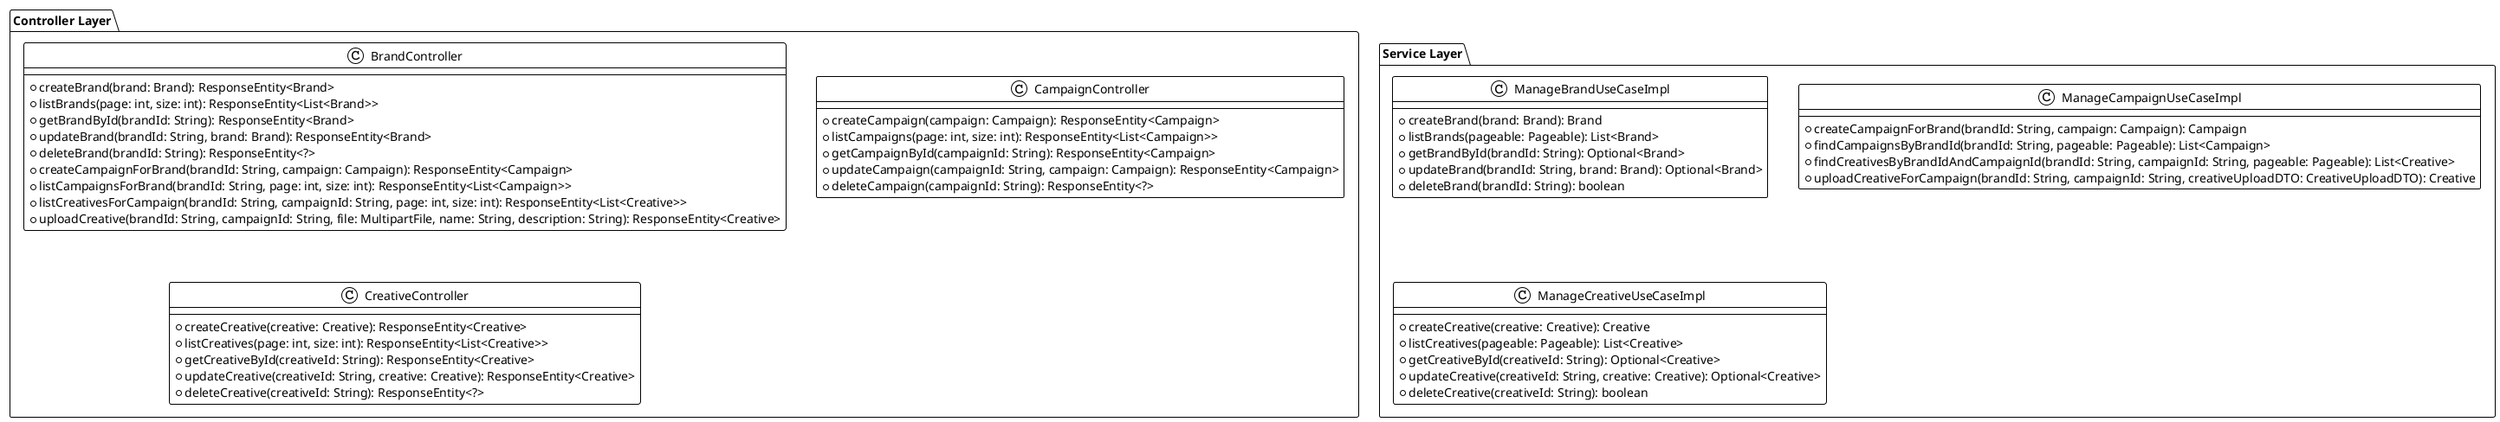 @startuml
!theme plain

package "Controller Layer" {
    class BrandController {
        +createBrand(brand: Brand): ResponseEntity<Brand>
        +listBrands(page: int, size: int): ResponseEntity<List<Brand>>
        +getBrandById(brandId: String): ResponseEntity<Brand>
        +updateBrand(brandId: String, brand: Brand): ResponseEntity<Brand>
        +deleteBrand(brandId: String): ResponseEntity<?>
        +createCampaignForBrand(brandId: String, campaign: Campaign): ResponseEntity<Campaign>
        +listCampaignsForBrand(brandId: String, page: int, size: int): ResponseEntity<List<Campaign>>
        +listCreativesForCampaign(brandId: String, campaignId: String, page: int, size: int): ResponseEntity<List<Creative>>
        +uploadCreative(brandId: String, campaignId: String, file: MultipartFile, name: String, description: String): ResponseEntity<Creative>
    }
    class CampaignController {
        +createCampaign(campaign: Campaign): ResponseEntity<Campaign>
        +listCampaigns(page: int, size: int): ResponseEntity<List<Campaign>>
        +getCampaignById(campaignId: String): ResponseEntity<Campaign>
        +updateCampaign(campaignId: String, campaign: Campaign): ResponseEntity<Campaign>
        +deleteCampaign(campaignId: String): ResponseEntity<?>
    }
    class CreativeController {
        +createCreative(creative: Creative): ResponseEntity<Creative>
        +listCreatives(page: int, size: int): ResponseEntity<List<Creative>>
        +getCreativeById(creativeId: String): ResponseEntity<Creative>
        +updateCreative(creativeId: String, creative: Creative): ResponseEntity<Creative>
        +deleteCreative(creativeId: String): ResponseEntity<?>
    }
}

package "Service Layer" {
    class ManageBrandUseCaseImpl {
        +createBrand(brand: Brand): Brand
        +listBrands(pageable: Pageable): List<Brand>
        +getBrandById(brandId: String): Optional<Brand>
        +updateBrand(brandId: String, brand: Brand): Optional<Brand>
        +deleteBrand(brandId: String): boolean
    }
    class ManageCampaignUseCaseImpl {
        +createCampaignForBrand(brandId: String, campaign: Campaign): Campaign
        +findCampaignsByBrandId(brandId: String, pageable: Pageable): List<Campaign>
        +findCreativesByBrandIdAndCampaignId(brandId: String, campaignId: String, pageable: Pageable): List<Creative>
        +uploadCreativeForCampaign(brandId: String, campaignId: String, creativeUploadDTO: CreativeUploadDTO): Creative
    }
    class ManageCreativeUseCaseImpl {
        +createCreative(creative: Creative): Creative
        +listCreatives(pageable: Pageable): List<Creative>
        +getCreativeById(creativeId: String): Optional<Creative>
        +updateCreative(creativeId: String, creative: Creative): Optional<Creative>
        +deleteCreative(creativeId: String): boolean
    }

}